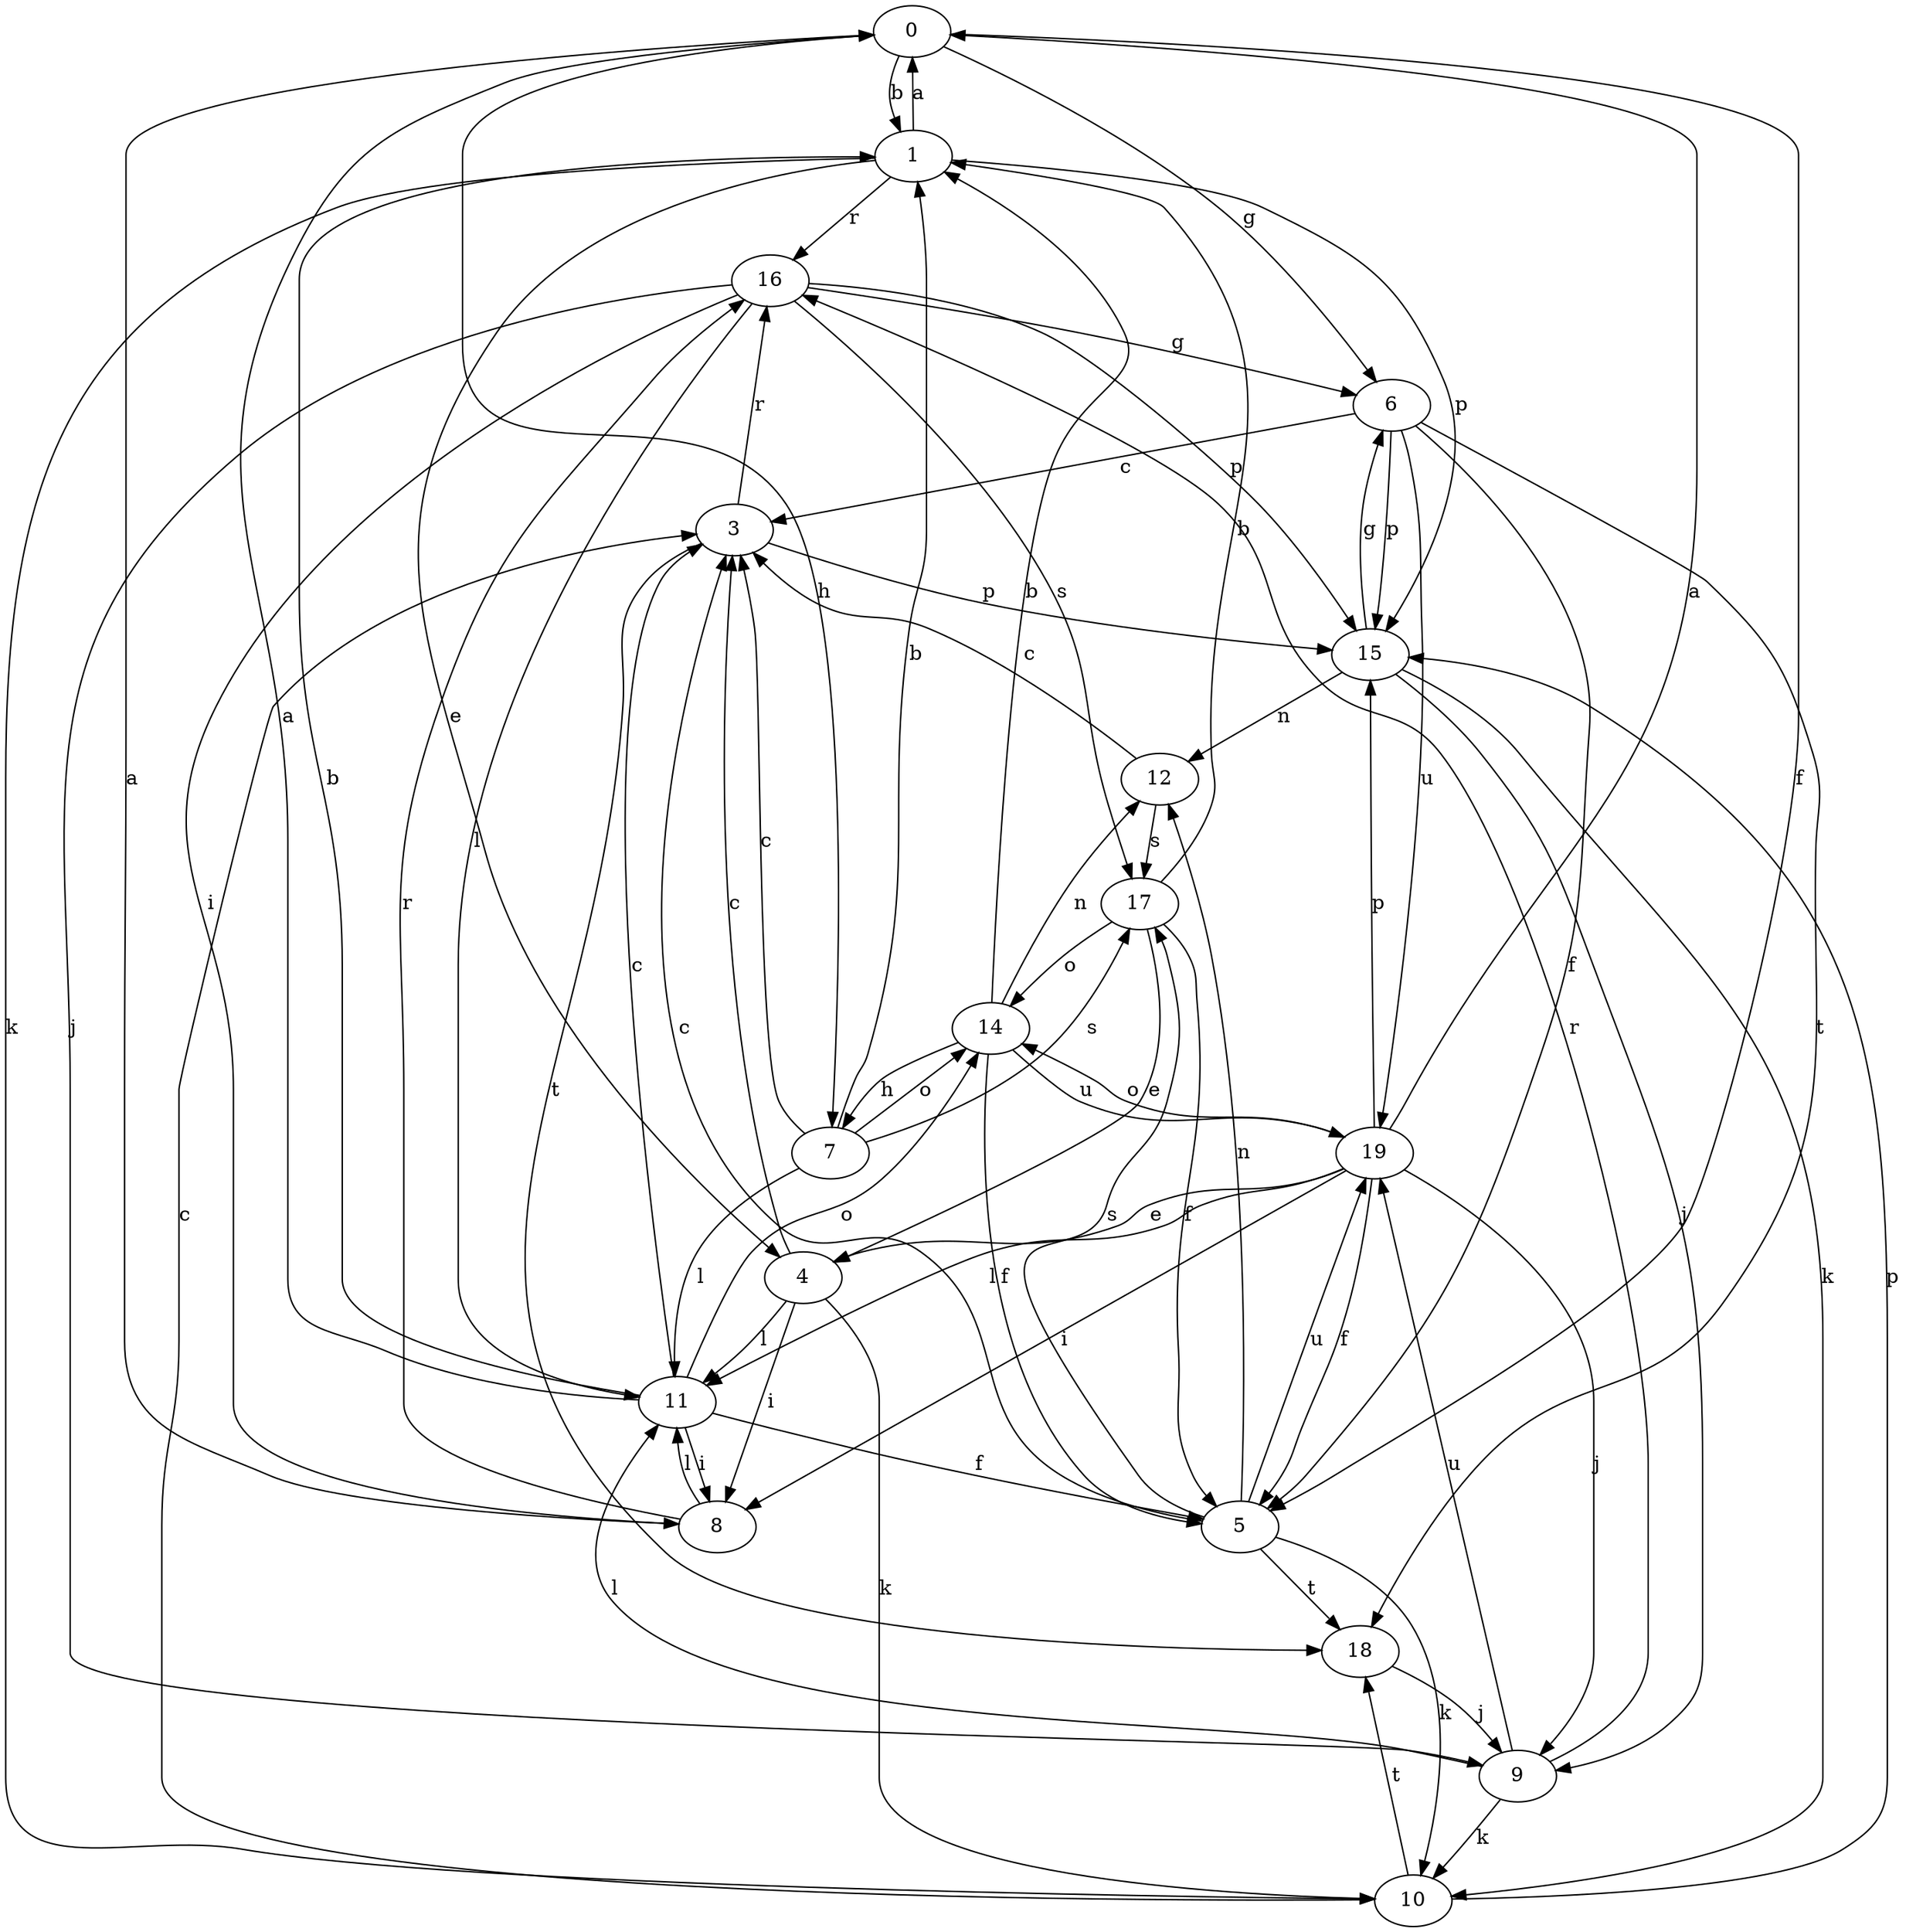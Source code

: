 strict digraph  {
0;
1;
3;
4;
5;
6;
7;
8;
9;
10;
11;
12;
14;
15;
16;
17;
18;
19;
0 -> 1  [label=b];
0 -> 5  [label=f];
0 -> 6  [label=g];
0 -> 7  [label=h];
1 -> 0  [label=a];
1 -> 4  [label=e];
1 -> 10  [label=k];
1 -> 15  [label=p];
1 -> 16  [label=r];
3 -> 15  [label=p];
3 -> 16  [label=r];
3 -> 18  [label=t];
4 -> 3  [label=c];
4 -> 8  [label=i];
4 -> 10  [label=k];
4 -> 11  [label=l];
5 -> 3  [label=c];
5 -> 10  [label=k];
5 -> 12  [label=n];
5 -> 17  [label=s];
5 -> 18  [label=t];
5 -> 19  [label=u];
6 -> 3  [label=c];
6 -> 5  [label=f];
6 -> 15  [label=p];
6 -> 18  [label=t];
6 -> 19  [label=u];
7 -> 1  [label=b];
7 -> 3  [label=c];
7 -> 11  [label=l];
7 -> 14  [label=o];
7 -> 17  [label=s];
8 -> 0  [label=a];
8 -> 11  [label=l];
8 -> 16  [label=r];
9 -> 10  [label=k];
9 -> 11  [label=l];
9 -> 16  [label=r];
9 -> 19  [label=u];
10 -> 3  [label=c];
10 -> 15  [label=p];
10 -> 18  [label=t];
11 -> 0  [label=a];
11 -> 1  [label=b];
11 -> 3  [label=c];
11 -> 5  [label=f];
11 -> 8  [label=i];
11 -> 14  [label=o];
12 -> 3  [label=c];
12 -> 17  [label=s];
14 -> 1  [label=b];
14 -> 5  [label=f];
14 -> 7  [label=h];
14 -> 12  [label=n];
14 -> 19  [label=u];
15 -> 6  [label=g];
15 -> 9  [label=j];
15 -> 10  [label=k];
15 -> 12  [label=n];
16 -> 6  [label=g];
16 -> 8  [label=i];
16 -> 9  [label=j];
16 -> 11  [label=l];
16 -> 15  [label=p];
16 -> 17  [label=s];
17 -> 1  [label=b];
17 -> 4  [label=e];
17 -> 5  [label=f];
17 -> 14  [label=o];
18 -> 9  [label=j];
19 -> 0  [label=a];
19 -> 4  [label=e];
19 -> 5  [label=f];
19 -> 8  [label=i];
19 -> 9  [label=j];
19 -> 11  [label=l];
19 -> 14  [label=o];
19 -> 15  [label=p];
}
